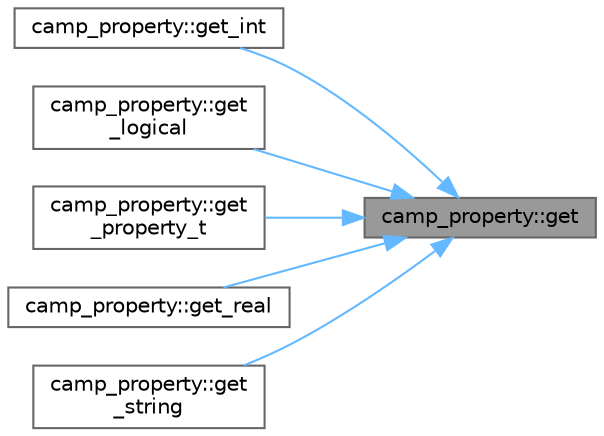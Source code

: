 digraph "camp_property::get"
{
 // LATEX_PDF_SIZE
  bgcolor="transparent";
  edge [fontname=Helvetica,fontsize=10,labelfontname=Helvetica,labelfontsize=10];
  node [fontname=Helvetica,fontsize=10,shape=box,height=0.2,width=0.4];
  rankdir="RL";
  Node1 [label="camp_property::get",height=0.2,width=0.4,color="gray40", fillcolor="grey60", style="filled", fontcolor="black",tooltip="Find a key-value pair by key name. Returns a null pointer if the key name is not found."];
  Node1 -> Node2 [dir="back",color="steelblue1",style="solid"];
  Node2 [label="camp_property::get_int",height=0.2,width=0.4,color="grey40", fillcolor="white", style="filled",URL="$namespacecamp__property.html#aea9874a70ce05c8ae096d11c14baa707",tooltip="Get an integer value. The return value is true if the key-value pair was found, and false otherwise...."];
  Node1 -> Node3 [dir="back",color="steelblue1",style="solid"];
  Node3 [label="camp_property::get\l_logical",height=0.2,width=0.4,color="grey40", fillcolor="white", style="filled",URL="$namespacecamp__property.html#a00491ca01f9acc9a906c07c385dccefa",tooltip="Get a logical value. The return value is true if the key-value pair was found, and false otherwise...."];
  Node1 -> Node4 [dir="back",color="steelblue1",style="solid"];
  Node4 [label="camp_property::get\l_property_t",height=0.2,width=0.4,color="grey40", fillcolor="white", style="filled",URL="$namespacecamp__property.html#a9f41d477ab2a3fde0b6f115a0448ad19",tooltip="Get a property sub-set. The return value is true if the key-value pair was found, and false otherwise..."];
  Node1 -> Node5 [dir="back",color="steelblue1",style="solid"];
  Node5 [label="camp_property::get_real",height=0.2,width=0.4,color="grey40", fillcolor="white", style="filled",URL="$namespacecamp__property.html#a9120f7b01448c0f2fb101ed54ba2f443",tooltip="Get a real value. The return value is true if the key-value pair was found, and false otherwise...."];
  Node1 -> Node6 [dir="back",color="steelblue1",style="solid"];
  Node6 [label="camp_property::get\l_string",height=0.2,width=0.4,color="grey40", fillcolor="white", style="filled",URL="$namespacecamp__property.html#a19d4b93f821c29744eb4e9533f30d524",tooltip="Get a string value. The return value is true if the key-value pair was found, and false otherwise...."];
}

